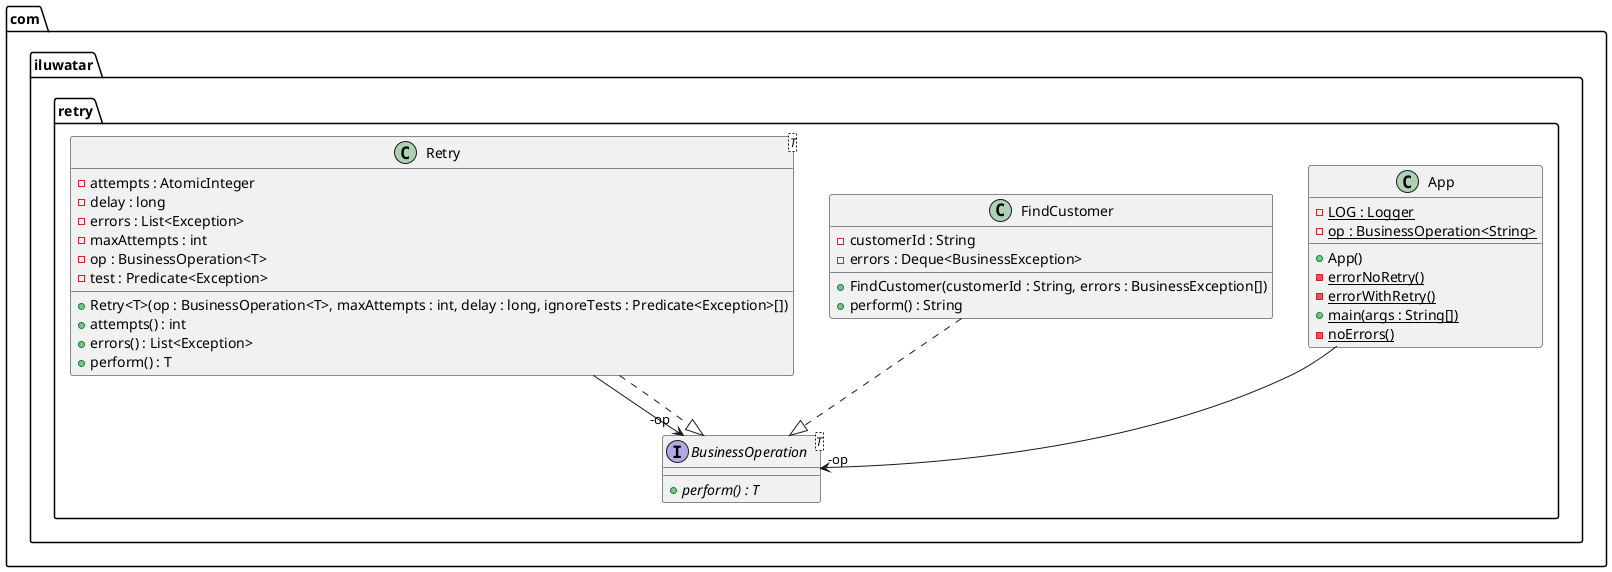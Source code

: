 @startuml
package com.iluwatar.retry {
  class App {
    - LOG : Logger {static}
    - op : BusinessOperation<String> {static}
    + App()
    - errorNoRetry() {static}
    - errorWithRetry() {static}
    + main(args : String[]) {static}
    - noErrors() {static}
  }
  interface BusinessOperation<T> {
    + perform() : T {abstract}
  }
  class FindCustomer {
    - customerId : String
    - errors : Deque<BusinessException>
    + FindCustomer(customerId : String, errors : BusinessException[])
    + perform() : String
  }
  class Retry<T> {
    - attempts : AtomicInteger
    - delay : long
    - errors : List<Exception>
    - maxAttempts : int
    - op : BusinessOperation<T>
    - test : Predicate<Exception>
    + Retry<T>(op : BusinessOperation<T>, maxAttempts : int, delay : long, ignoreTests : Predicate<Exception>[])
    + attempts() : int
    + errors() : List<Exception>
    + perform() : T
  }
}
Retry -->  "-op" BusinessOperation
App -->  "-op" BusinessOperation
FindCustomer ..|> BusinessOperation 
Retry ..|> BusinessOperation 
@enduml